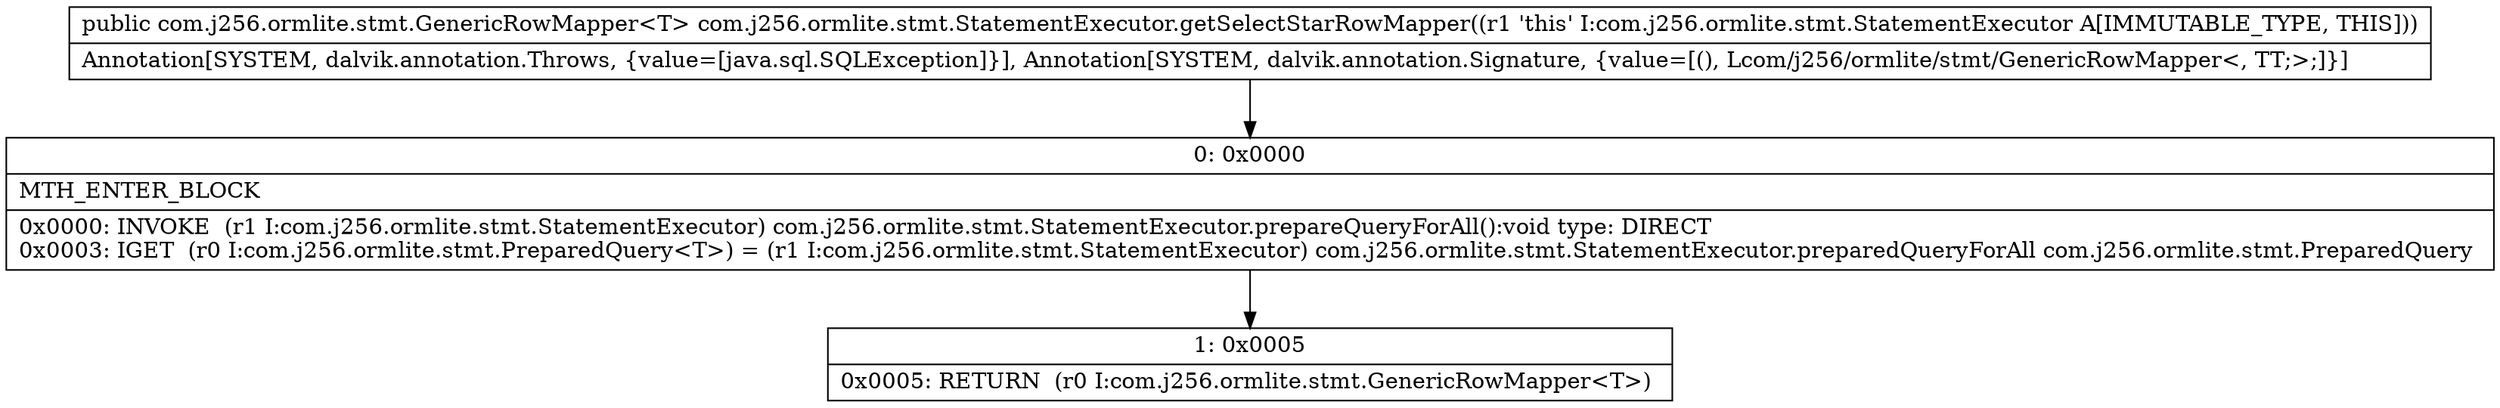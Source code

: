 digraph "CFG forcom.j256.ormlite.stmt.StatementExecutor.getSelectStarRowMapper()Lcom\/j256\/ormlite\/stmt\/GenericRowMapper;" {
Node_0 [shape=record,label="{0\:\ 0x0000|MTH_ENTER_BLOCK\l|0x0000: INVOKE  (r1 I:com.j256.ormlite.stmt.StatementExecutor) com.j256.ormlite.stmt.StatementExecutor.prepareQueryForAll():void type: DIRECT \l0x0003: IGET  (r0 I:com.j256.ormlite.stmt.PreparedQuery\<T\>) = (r1 I:com.j256.ormlite.stmt.StatementExecutor) com.j256.ormlite.stmt.StatementExecutor.preparedQueryForAll com.j256.ormlite.stmt.PreparedQuery \l}"];
Node_1 [shape=record,label="{1\:\ 0x0005|0x0005: RETURN  (r0 I:com.j256.ormlite.stmt.GenericRowMapper\<T\>) \l}"];
MethodNode[shape=record,label="{public com.j256.ormlite.stmt.GenericRowMapper\<T\> com.j256.ormlite.stmt.StatementExecutor.getSelectStarRowMapper((r1 'this' I:com.j256.ormlite.stmt.StatementExecutor A[IMMUTABLE_TYPE, THIS]))  | Annotation[SYSTEM, dalvik.annotation.Throws, \{value=[java.sql.SQLException]\}], Annotation[SYSTEM, dalvik.annotation.Signature, \{value=[(), Lcom\/j256\/ormlite\/stmt\/GenericRowMapper\<, TT;\>;]\}]\l}"];
MethodNode -> Node_0;
Node_0 -> Node_1;
}


